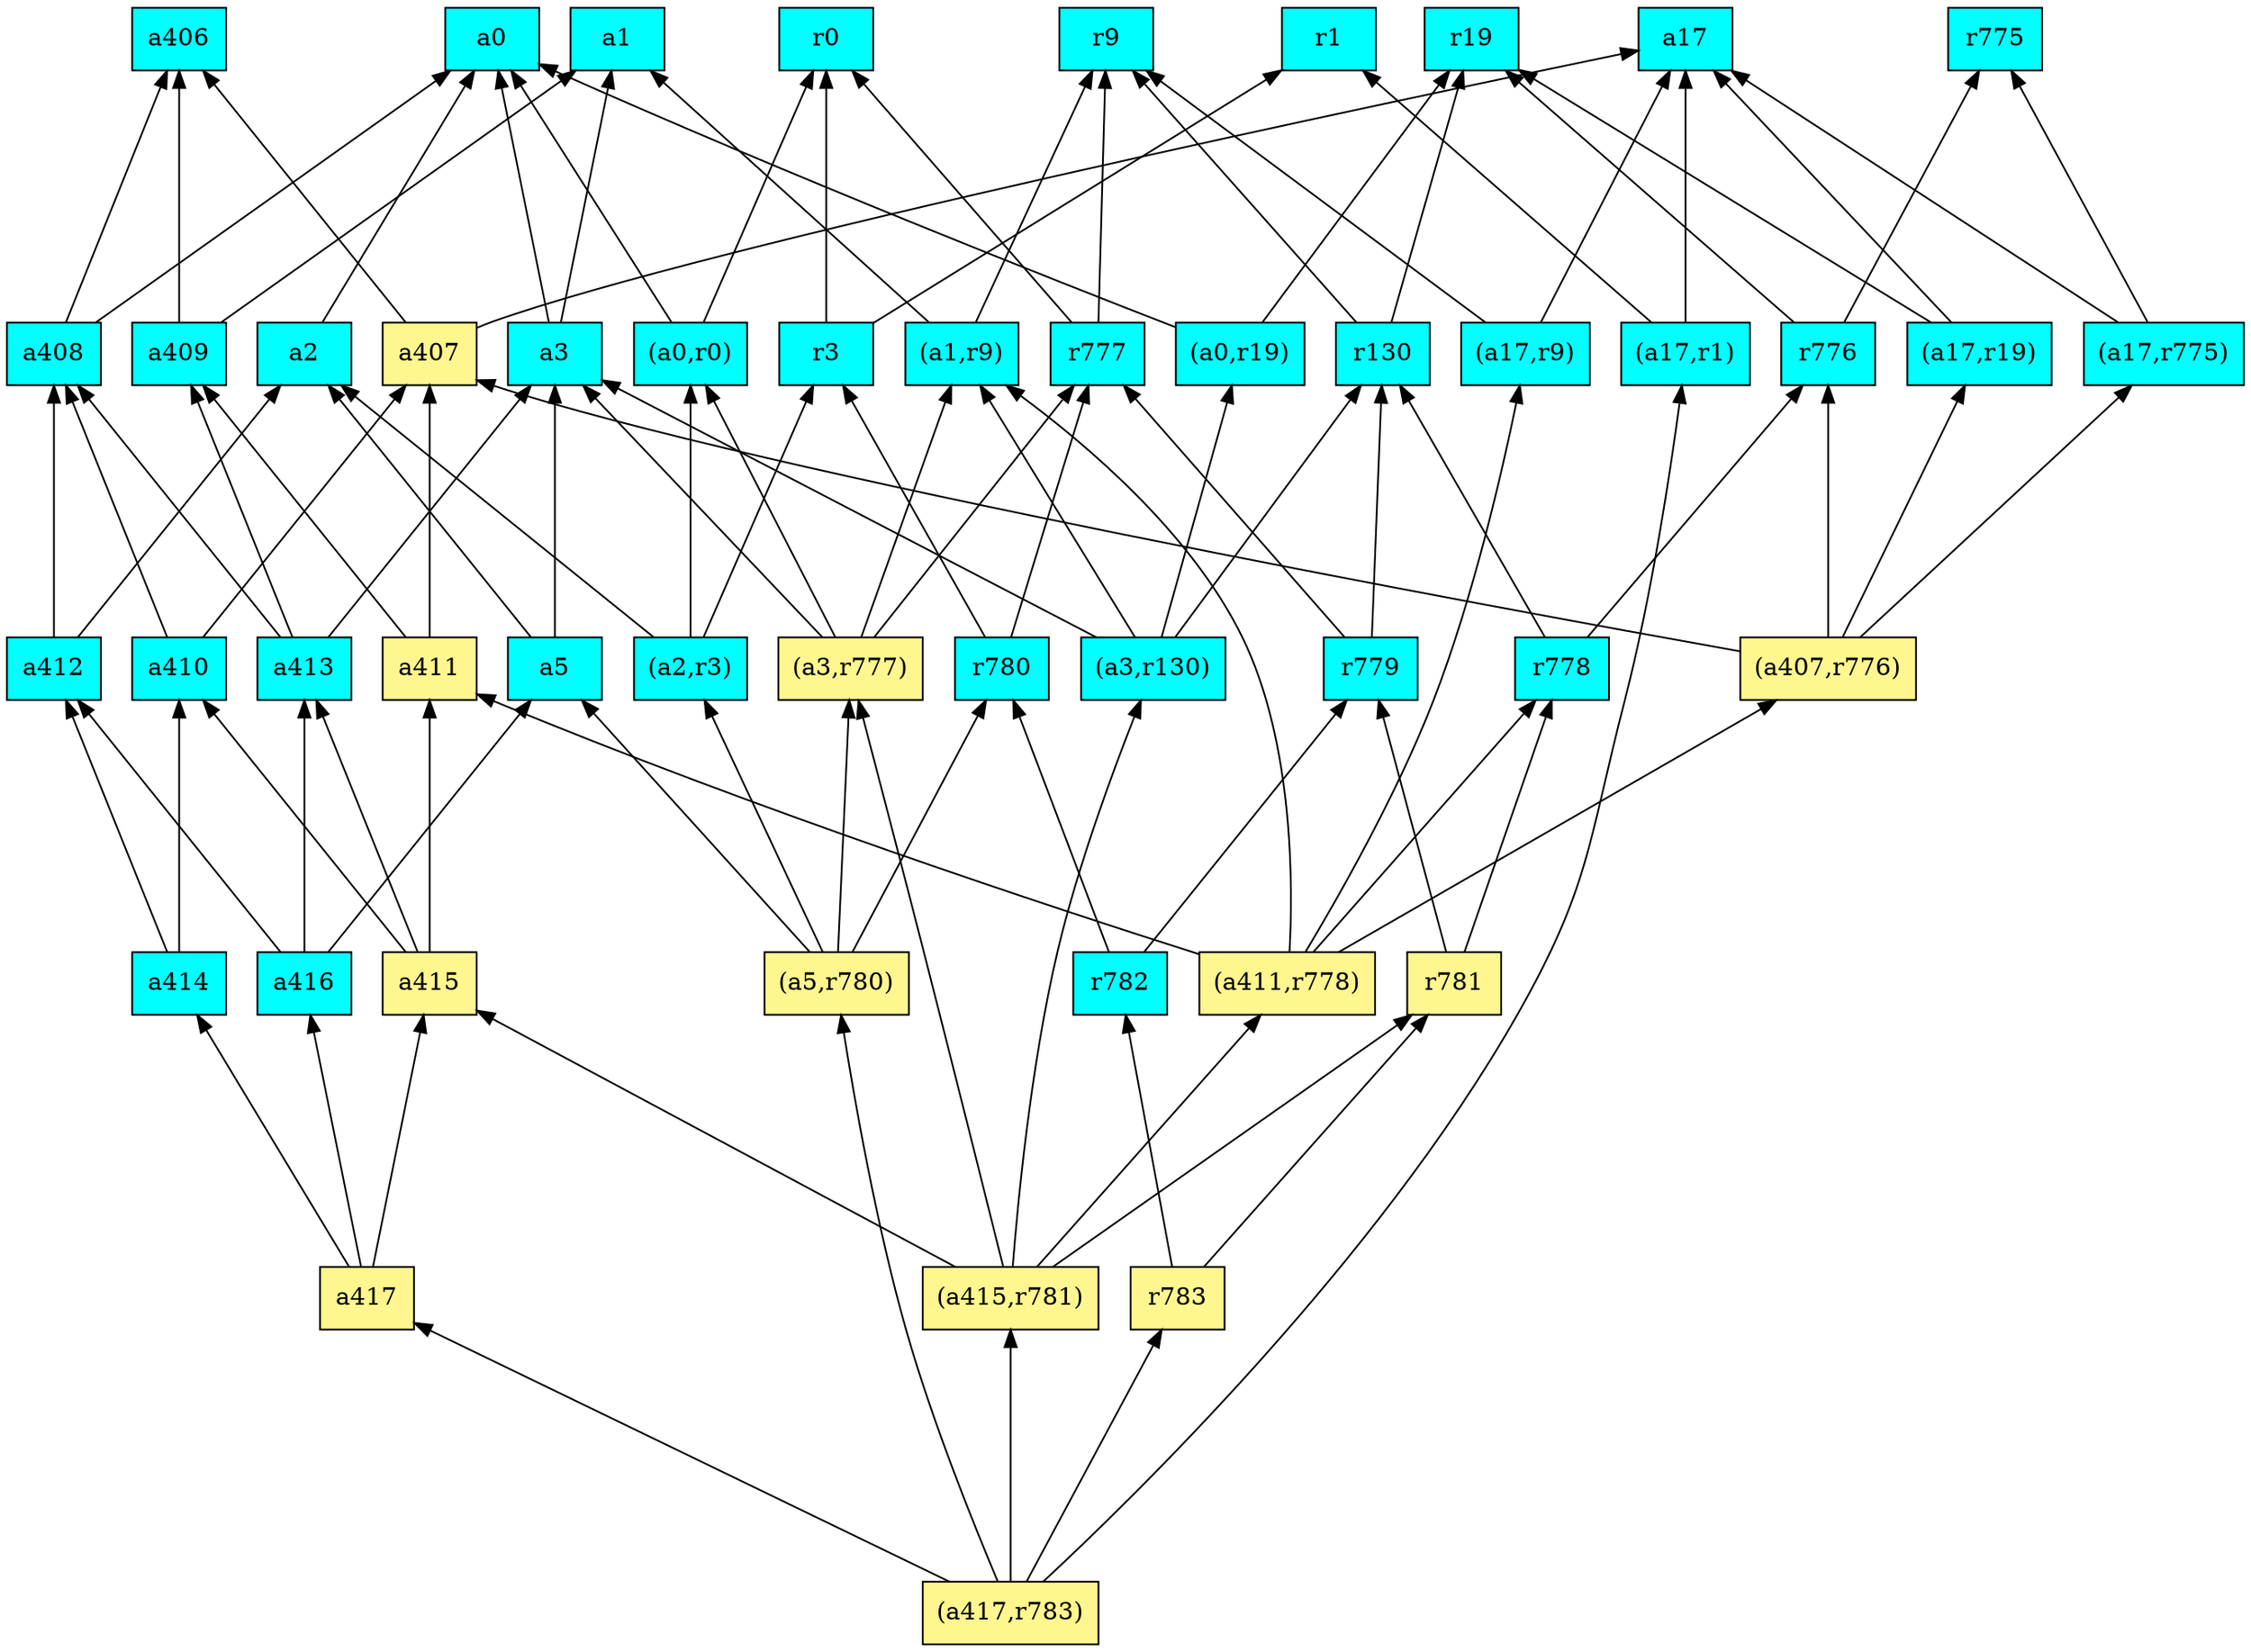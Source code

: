 digraph G {
rankdir=BT;ranksep="2.0";
"(a1,r9)" [shape=record,fillcolor=cyan,style=filled,label="{(a1,r9)}"];
"a415" [shape=record,fillcolor=khaki1,style=filled,label="{a415}"];
"(a17,r19)" [shape=record,fillcolor=cyan,style=filled,label="{(a17,r19)}"];
"a412" [shape=record,fillcolor=cyan,style=filled,label="{a412}"];
"a3" [shape=record,fillcolor=cyan,style=filled,label="{a3}"];
"r783" [shape=record,fillcolor=khaki1,style=filled,label="{r783}"];
"(a17,r775)" [shape=record,fillcolor=cyan,style=filled,label="{(a17,r775)}"];
"r9" [shape=record,fillcolor=cyan,style=filled,label="{r9}"];
"a2" [shape=record,fillcolor=cyan,style=filled,label="{a2}"];
"(a5,r780)" [shape=record,fillcolor=khaki1,style=filled,label="{(a5,r780)}"];
"(a17,r1)" [shape=record,fillcolor=cyan,style=filled,label="{(a17,r1)}"];
"r3" [shape=record,fillcolor=cyan,style=filled,label="{r3}"];
"a409" [shape=record,fillcolor=cyan,style=filled,label="{a409}"];
"a411" [shape=record,fillcolor=khaki1,style=filled,label="{a411}"];
"r777" [shape=record,fillcolor=cyan,style=filled,label="{r777}"];
"r779" [shape=record,fillcolor=cyan,style=filled,label="{r779}"];
"a5" [shape=record,fillcolor=cyan,style=filled,label="{a5}"];
"r780" [shape=record,fillcolor=cyan,style=filled,label="{r780}"];
"(a3,r777)" [shape=record,fillcolor=khaki1,style=filled,label="{(a3,r777)}"];
"(a417,r783)" [shape=record,fillcolor=khaki1,style=filled,label="{(a417,r783)}"];
"(a2,r3)" [shape=record,fillcolor=cyan,style=filled,label="{(a2,r3)}"];
"r130" [shape=record,fillcolor=cyan,style=filled,label="{r130}"];
"r778" [shape=record,fillcolor=cyan,style=filled,label="{r778}"];
"a416" [shape=record,fillcolor=cyan,style=filled,label="{a416}"];
"a417" [shape=record,fillcolor=khaki1,style=filled,label="{a417}"];
"a406" [shape=record,fillcolor=cyan,style=filled,label="{a406}"];
"a17" [shape=record,fillcolor=cyan,style=filled,label="{a17}"];
"r782" [shape=record,fillcolor=cyan,style=filled,label="{r782}"];
"(a411,r778)" [shape=record,fillcolor=khaki1,style=filled,label="{(a411,r778)}"];
"a1" [shape=record,fillcolor=cyan,style=filled,label="{a1}"];
"(a0,r19)" [shape=record,fillcolor=cyan,style=filled,label="{(a0,r19)}"];
"(a17,r9)" [shape=record,fillcolor=cyan,style=filled,label="{(a17,r9)}"];
"r781" [shape=record,fillcolor=khaki1,style=filled,label="{r781}"];
"r775" [shape=record,fillcolor=cyan,style=filled,label="{r775}"];
"r776" [shape=record,fillcolor=cyan,style=filled,label="{r776}"];
"r19" [shape=record,fillcolor=cyan,style=filled,label="{r19}"];
"a407" [shape=record,fillcolor=khaki1,style=filled,label="{a407}"];
"a410" [shape=record,fillcolor=cyan,style=filled,label="{a410}"];
"a413" [shape=record,fillcolor=cyan,style=filled,label="{a413}"];
"a414" [shape=record,fillcolor=cyan,style=filled,label="{a414}"];
"(a0,r0)" [shape=record,fillcolor=cyan,style=filled,label="{(a0,r0)}"];
"(a3,r130)" [shape=record,fillcolor=cyan,style=filled,label="{(a3,r130)}"];
"a408" [shape=record,fillcolor=cyan,style=filled,label="{a408}"];
"r1" [shape=record,fillcolor=cyan,style=filled,label="{r1}"];
"r0" [shape=record,fillcolor=cyan,style=filled,label="{r0}"];
"(a415,r781)" [shape=record,fillcolor=khaki1,style=filled,label="{(a415,r781)}"];
"a0" [shape=record,fillcolor=cyan,style=filled,label="{a0}"];
"(a407,r776)" [shape=record,fillcolor=khaki1,style=filled,label="{(a407,r776)}"];
"(a1,r9)" -> "r9"
"(a1,r9)" -> "a1"
"a415" -> "a411"
"a415" -> "a410"
"a415" -> "a413"
"(a17,r19)" -> "r19"
"(a17,r19)" -> "a17"
"a412" -> "a408"
"a412" -> "a2"
"a3" -> "a1"
"a3" -> "a0"
"r783" -> "r781"
"r783" -> "r782"
"(a17,r775)" -> "r775"
"(a17,r775)" -> "a17"
"a2" -> "a0"
"(a5,r780)" -> "a5"
"(a5,r780)" -> "r780"
"(a5,r780)" -> "(a3,r777)"
"(a5,r780)" -> "(a2,r3)"
"(a17,r1)" -> "r1"
"(a17,r1)" -> "a17"
"r3" -> "r1"
"r3" -> "r0"
"a409" -> "a1"
"a409" -> "a406"
"a411" -> "a407"
"a411" -> "a409"
"r777" -> "r9"
"r777" -> "r0"
"r779" -> "r130"
"r779" -> "r777"
"a5" -> "a3"
"a5" -> "a2"
"r780" -> "r3"
"r780" -> "r777"
"(a3,r777)" -> "(a1,r9)"
"(a3,r777)" -> "r777"
"(a3,r777)" -> "a3"
"(a3,r777)" -> "(a0,r0)"
"(a417,r783)" -> "a417"
"(a417,r783)" -> "r783"
"(a417,r783)" -> "(a415,r781)"
"(a417,r783)" -> "(a5,r780)"
"(a417,r783)" -> "(a17,r1)"
"(a2,r3)" -> "r3"
"(a2,r3)" -> "a2"
"(a2,r3)" -> "(a0,r0)"
"r130" -> "r9"
"r130" -> "r19"
"r778" -> "r130"
"r778" -> "r776"
"a416" -> "a412"
"a416" -> "a413"
"a416" -> "a5"
"a417" -> "a415"
"a417" -> "a416"
"a417" -> "a414"
"r782" -> "r779"
"r782" -> "r780"
"(a411,r778)" -> "(a1,r9)"
"(a411,r778)" -> "(a17,r9)"
"(a411,r778)" -> "r778"
"(a411,r778)" -> "a411"
"(a411,r778)" -> "(a407,r776)"
"(a0,r19)" -> "a0"
"(a0,r19)" -> "r19"
"(a17,r9)" -> "r9"
"(a17,r9)" -> "a17"
"r781" -> "r778"
"r781" -> "r779"
"r776" -> "r775"
"r776" -> "r19"
"a407" -> "a406"
"a407" -> "a17"
"a410" -> "a407"
"a410" -> "a408"
"a413" -> "a3"
"a413" -> "a409"
"a413" -> "a408"
"a414" -> "a412"
"a414" -> "a410"
"(a0,r0)" -> "a0"
"(a0,r0)" -> "r0"
"(a3,r130)" -> "r130"
"(a3,r130)" -> "(a1,r9)"
"(a3,r130)" -> "a3"
"(a3,r130)" -> "(a0,r19)"
"a408" -> "a0"
"a408" -> "a406"
"(a415,r781)" -> "a415"
"(a415,r781)" -> "(a411,r778)"
"(a415,r781)" -> "r781"
"(a415,r781)" -> "(a3,r130)"
"(a415,r781)" -> "(a3,r777)"
"(a407,r776)" -> "(a17,r775)"
"(a407,r776)" -> "r776"
"(a407,r776)" -> "a407"
"(a407,r776)" -> "(a17,r19)"
}